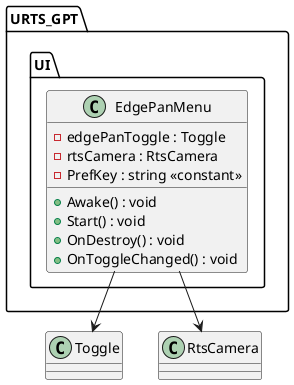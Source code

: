 ﻿@startuml
    skinparam Shadowing false

    class URTS_GPT.UI.EdgePanMenu{

        - edgePanToggle : Toggle
        - rtsCamera : RtsCamera
        - PrefKey : string <<constant>>

        + Awake() : void
        + Start() : void
        + OnDestroy() : void
        + OnToggleChanged() : void
    }

    class Toggle
    class RtsCamera

    URTS_GPT.UI.EdgePanMenu --> Toggle
    URTS_GPT.UI.EdgePanMenu --> RtsCamera

@enduml